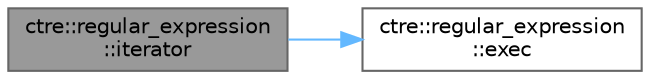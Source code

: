 digraph "ctre::regular_expression::iterator"
{
 // LATEX_PDF_SIZE
  bgcolor="transparent";
  edge [fontname=Helvetica,fontsize=10,labelfontname=Helvetica,labelfontsize=10];
  node [fontname=Helvetica,fontsize=10,shape=box,height=0.2,width=0.4];
  rankdir="LR";
  Node1 [id="Node000001",label="ctre::regular_expression\l::iterator",height=0.2,width=0.4,color="gray40", fillcolor="grey60", style="filled", fontcolor="black",tooltip=" "];
  Node1 -> Node2 [id="edge2_Node000001_Node000002",color="steelblue1",style="solid",tooltip=" "];
  Node2 [id="Node000002",label="ctre::regular_expression\l::exec",height=0.2,width=0.4,color="grey40", fillcolor="white", style="filled",URL="$structctre_1_1regular__expression.html#ac4eb9f73136a921817beb2816e27e106",tooltip=" "];
}
